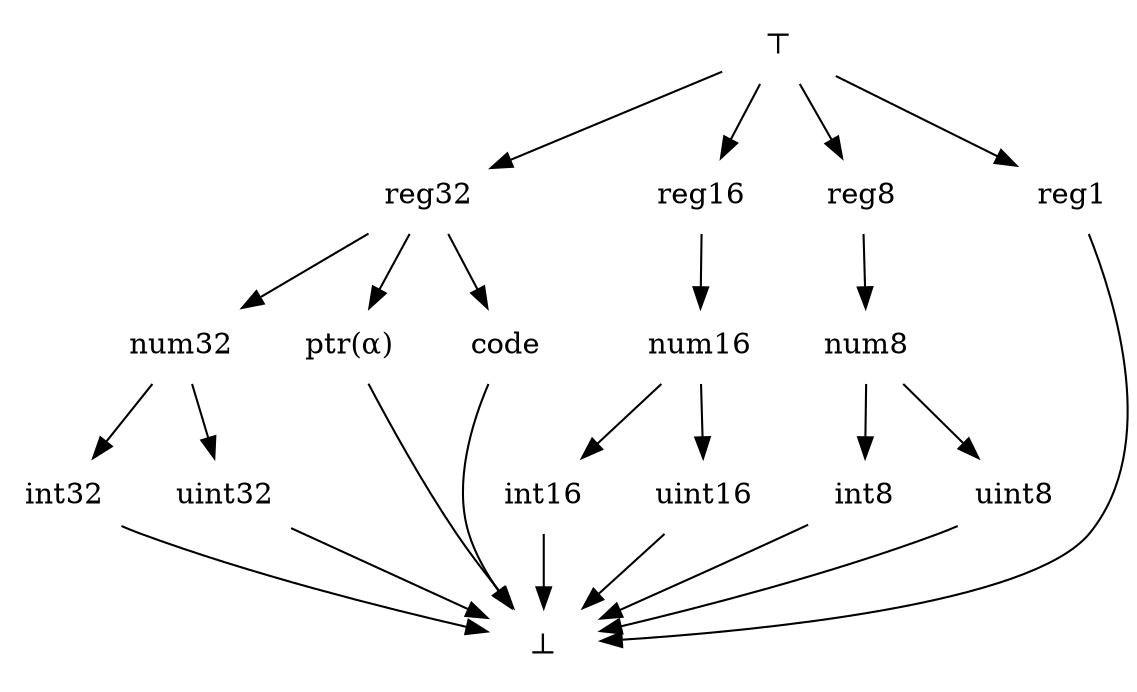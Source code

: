 digraph {
	//bgcolor=transparent
	node [shape=none]

	a [label="⊤"] // top element
	b [label="reg32"]
	c [label="reg16"]
	d [label="reg8"]
	e [label="reg1"]
	f [label="num32"]
	g [label="ptr(α)"]
	h [label="code"]
	i [label="num16"]
	j [label="num8"]
	k [label="int32"]
	l [label="uint32"]
	m [label="int16"]
	n [label="uint16"]
	o [label="int8"]
	p [label="uint8"]
	q [label="⊥"] // bottom element

	a -> {b c d e}
	b -> {f g h}
	c -> i
	d -> j
	e -> q
	f -> {k l}
	g -> q
	h -> q
	i -> {m n}
	j -> {o p}
	{k l} -> q
	{m n} -> q
	{o p} -> q
}
